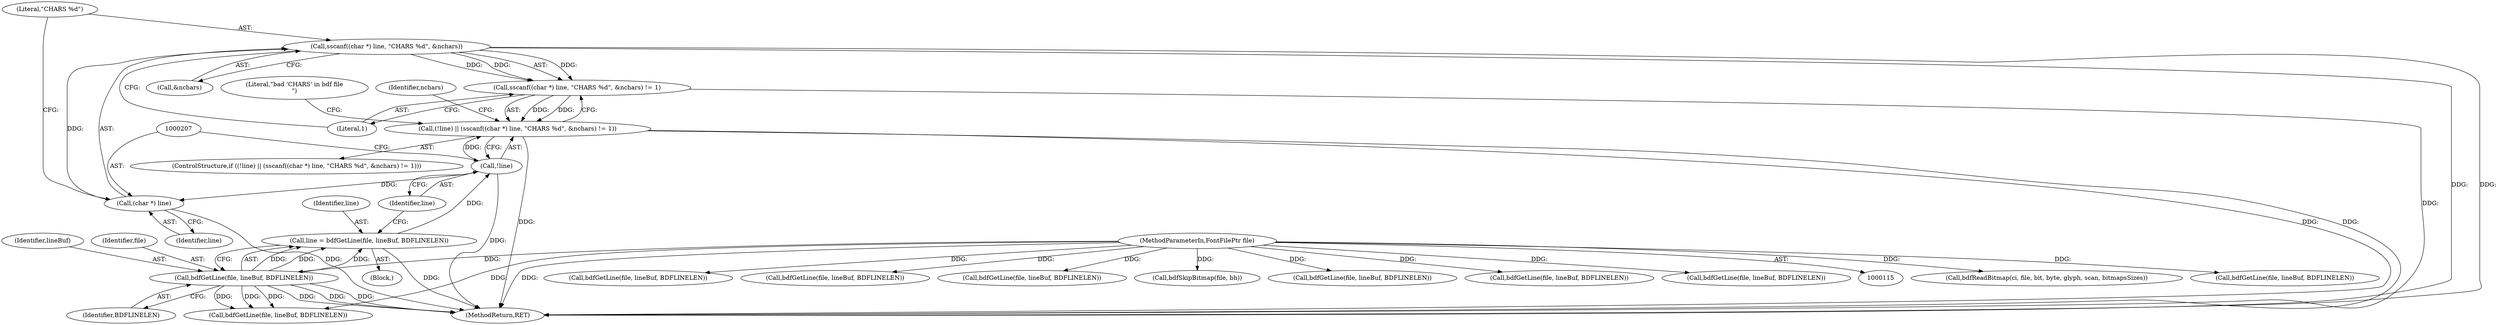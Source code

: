 digraph "0_libxfont_4d024ac10f964f6bd372ae0dd14f02772a6e5f63@API" {
"1000205" [label="(Call,sscanf((char *) line, \"CHARS %d\", &nchars))"];
"1000206" [label="(Call,(char *) line)"];
"1000202" [label="(Call,!line)"];
"1000194" [label="(Call,line = bdfGetLine(file, lineBuf, BDFLINELEN))"];
"1000196" [label="(Call,bdfGetLine(file, lineBuf, BDFLINELEN))"];
"1000116" [label="(MethodParameterIn,FontFilePtr file)"];
"1000204" [label="(Call,sscanf((char *) line, \"CHARS %d\", &nchars) != 1)"];
"1000201" [label="(Call,(!line) || (sscanf((char *) line, \"CHARS %d\", &nchars) != 1))"];
"1000922" [label="(Call,bdfReadBitmap(ci, file, bit, byte, glyph, scan, bitmapsSizes))"];
"1000940" [label="(Call,bdfGetLine(file, lineBuf, BDFLINELEN))"];
"1000195" [label="(Identifier,line)"];
"1000202" [label="(Call,!line)"];
"1000198" [label="(Identifier,lineBuf)"];
"1000709" [label="(Call,bdfGetLine(file, lineBuf, BDFLINELEN))"];
"1000200" [label="(ControlStructure,if ((!line) || (sscanf((char *) line, \"CHARS %d\", &nchars) != 1)))"];
"1000197" [label="(Identifier,file)"];
"1000634" [label="(Call,bdfGetLine(file, lineBuf, BDFLINELEN))"];
"1001224" [label="(MethodReturn,RET)"];
"1000116" [label="(MethodParameterIn,FontFilePtr file)"];
"1000753" [label="(Call,bdfGetLine(file, lineBuf, BDFLINELEN))"];
"1000209" [label="(Literal,\"CHARS %d\")"];
"1000201" [label="(Call,(!line) || (sscanf((char *) line, \"CHARS %d\", &nchars) != 1))"];
"1000204" [label="(Call,sscanf((char *) line, \"CHARS %d\", &nchars) != 1)"];
"1000212" [label="(Literal,1)"];
"1000208" [label="(Identifier,line)"];
"1000123" [label="(Block,)"];
"1000196" [label="(Call,bdfGetLine(file, lineBuf, BDFLINELEN))"];
"1000206" [label="(Call,(char *) line)"];
"1000935" [label="(Call,bdfSkipBitmap(file, bh))"];
"1000194" [label="(Call,line = bdfGetLine(file, lineBuf, BDFLINELEN))"];
"1000799" [label="(Call,bdfGetLine(file, lineBuf, BDFLINELEN))"];
"1000215" [label="(Literal,\"bad 'CHARS' in bdf file\n\")"];
"1000220" [label="(Identifier,nchars)"];
"1000203" [label="(Identifier,line)"];
"1000676" [label="(Call,bdfGetLine(file, lineBuf, BDFLINELEN))"];
"1000210" [label="(Call,&nchars)"];
"1000321" [label="(Call,bdfGetLine(file, lineBuf, BDFLINELEN))"];
"1000408" [label="(Call,bdfGetLine(file, lineBuf, BDFLINELEN))"];
"1000199" [label="(Identifier,BDFLINELEN)"];
"1000205" [label="(Call,sscanf((char *) line, \"CHARS %d\", &nchars))"];
"1000205" -> "1000204"  [label="AST: "];
"1000205" -> "1000210"  [label="CFG: "];
"1000206" -> "1000205"  [label="AST: "];
"1000209" -> "1000205"  [label="AST: "];
"1000210" -> "1000205"  [label="AST: "];
"1000212" -> "1000205"  [label="CFG: "];
"1000205" -> "1001224"  [label="DDG: "];
"1000205" -> "1001224"  [label="DDG: "];
"1000205" -> "1000204"  [label="DDG: "];
"1000205" -> "1000204"  [label="DDG: "];
"1000205" -> "1000204"  [label="DDG: "];
"1000206" -> "1000205"  [label="DDG: "];
"1000206" -> "1000208"  [label="CFG: "];
"1000207" -> "1000206"  [label="AST: "];
"1000208" -> "1000206"  [label="AST: "];
"1000209" -> "1000206"  [label="CFG: "];
"1000206" -> "1001224"  [label="DDG: "];
"1000202" -> "1000206"  [label="DDG: "];
"1000202" -> "1000201"  [label="AST: "];
"1000202" -> "1000203"  [label="CFG: "];
"1000203" -> "1000202"  [label="AST: "];
"1000207" -> "1000202"  [label="CFG: "];
"1000201" -> "1000202"  [label="CFG: "];
"1000202" -> "1001224"  [label="DDG: "];
"1000202" -> "1000201"  [label="DDG: "];
"1000194" -> "1000202"  [label="DDG: "];
"1000194" -> "1000123"  [label="AST: "];
"1000194" -> "1000196"  [label="CFG: "];
"1000195" -> "1000194"  [label="AST: "];
"1000196" -> "1000194"  [label="AST: "];
"1000203" -> "1000194"  [label="CFG: "];
"1000194" -> "1001224"  [label="DDG: "];
"1000196" -> "1000194"  [label="DDG: "];
"1000196" -> "1000194"  [label="DDG: "];
"1000196" -> "1000194"  [label="DDG: "];
"1000196" -> "1000199"  [label="CFG: "];
"1000197" -> "1000196"  [label="AST: "];
"1000198" -> "1000196"  [label="AST: "];
"1000199" -> "1000196"  [label="AST: "];
"1000196" -> "1001224"  [label="DDG: "];
"1000196" -> "1001224"  [label="DDG: "];
"1000196" -> "1001224"  [label="DDG: "];
"1000116" -> "1000196"  [label="DDG: "];
"1000196" -> "1000321"  [label="DDG: "];
"1000196" -> "1000321"  [label="DDG: "];
"1000196" -> "1000321"  [label="DDG: "];
"1000116" -> "1000115"  [label="AST: "];
"1000116" -> "1001224"  [label="DDG: "];
"1000116" -> "1000321"  [label="DDG: "];
"1000116" -> "1000408"  [label="DDG: "];
"1000116" -> "1000634"  [label="DDG: "];
"1000116" -> "1000676"  [label="DDG: "];
"1000116" -> "1000709"  [label="DDG: "];
"1000116" -> "1000753"  [label="DDG: "];
"1000116" -> "1000799"  [label="DDG: "];
"1000116" -> "1000922"  [label="DDG: "];
"1000116" -> "1000935"  [label="DDG: "];
"1000116" -> "1000940"  [label="DDG: "];
"1000204" -> "1000201"  [label="AST: "];
"1000204" -> "1000212"  [label="CFG: "];
"1000212" -> "1000204"  [label="AST: "];
"1000201" -> "1000204"  [label="CFG: "];
"1000204" -> "1001224"  [label="DDG: "];
"1000204" -> "1000201"  [label="DDG: "];
"1000204" -> "1000201"  [label="DDG: "];
"1000201" -> "1000200"  [label="AST: "];
"1000215" -> "1000201"  [label="CFG: "];
"1000220" -> "1000201"  [label="CFG: "];
"1000201" -> "1001224"  [label="DDG: "];
"1000201" -> "1001224"  [label="DDG: "];
"1000201" -> "1001224"  [label="DDG: "];
}
